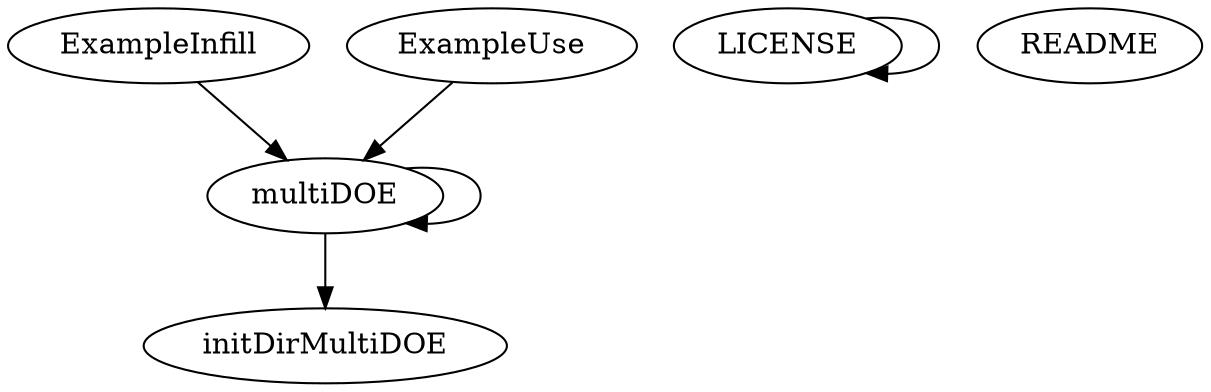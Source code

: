 /* Created by mdot for Matlab */
digraph m2html {
  ExampleInfill -> multiDOE;
  ExampleUse -> multiDOE;
  LICENSE -> LICENSE;
  multiDOE -> initDirMultiDOE;
  multiDOE -> multiDOE;

  ExampleInfill [URL="ExampleInfill.html"];
  ExampleUse [URL="ExampleUse.html"];
  LICENSE [URL="LICENSE.html"];
  README [URL="README.html"];
  initDirMultiDOE [URL="initDirMultiDOE.html"];
  multiDOE [URL="multiDOE.html"];
}
